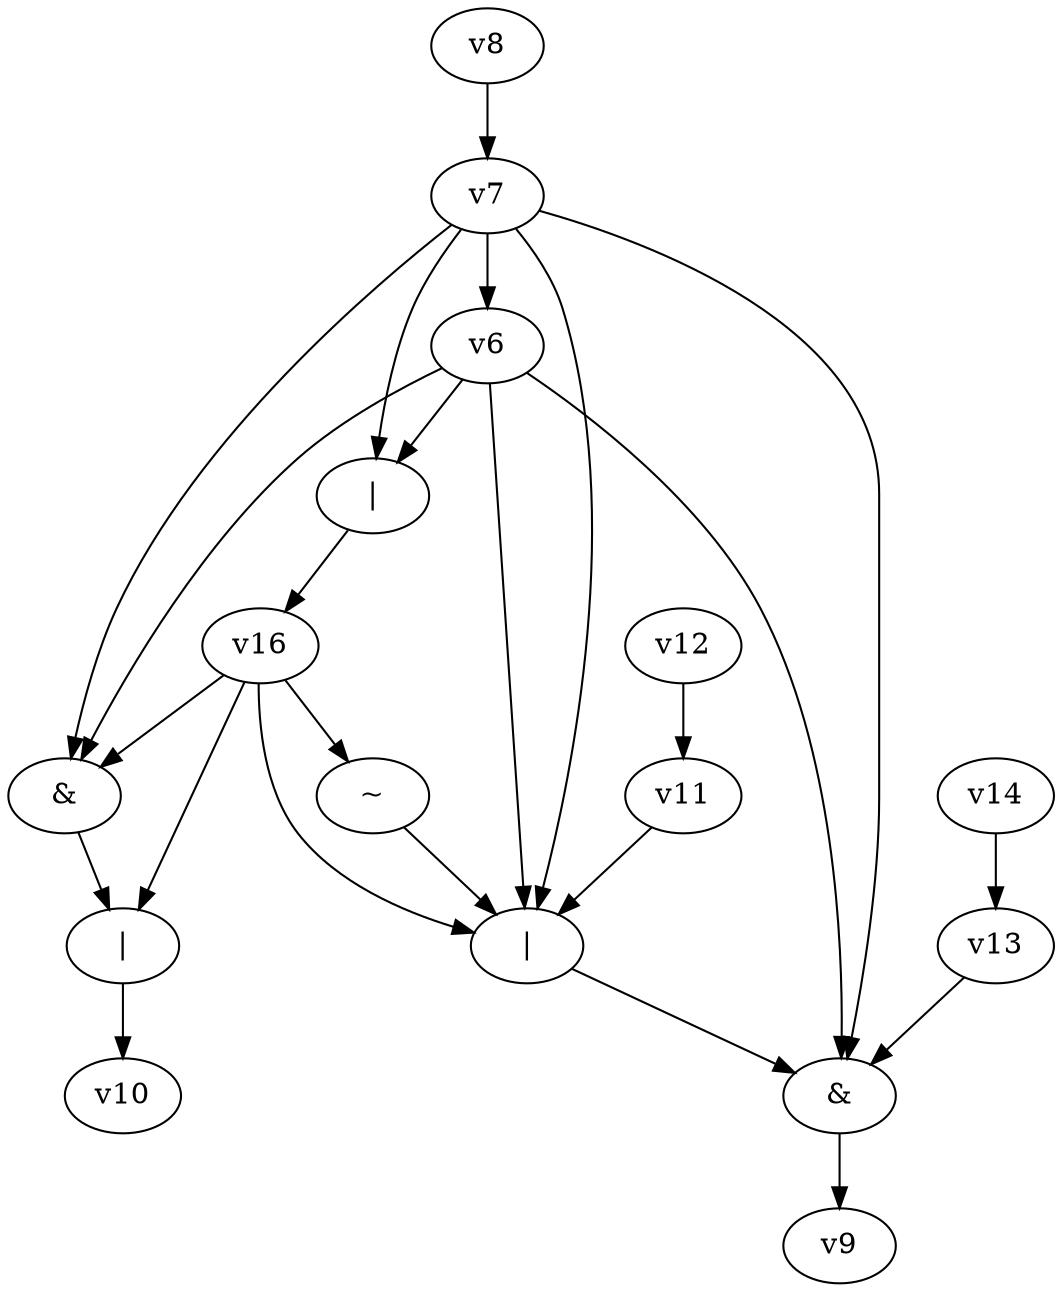 digraph G { 
v0 [label="&"]; 
v1 [label="|"]; 
v2 [label="|"]; 
v3 [label="&"]; 
v4 [label="~"]; 
v15 [label="|"]; 
v0 -> v9;
v1 -> v0;
v2 -> v10;
v3 -> v2;
v4 -> v1;
v6 -> v0;
v6 -> v1;
v6 -> v3;
v6 -> v15 -> v16;
v7 -> v0;
v7 -> v1;
v7 -> v3;
v7 -> v6;
v7 -> v15;
v8 -> v7;
v11 -> v1;
v12 -> v11;
v13 -> v0;
v14 -> v13;
v16 -> v1;
v16 -> v2;
v16 -> v3;
v16 -> v4;
}